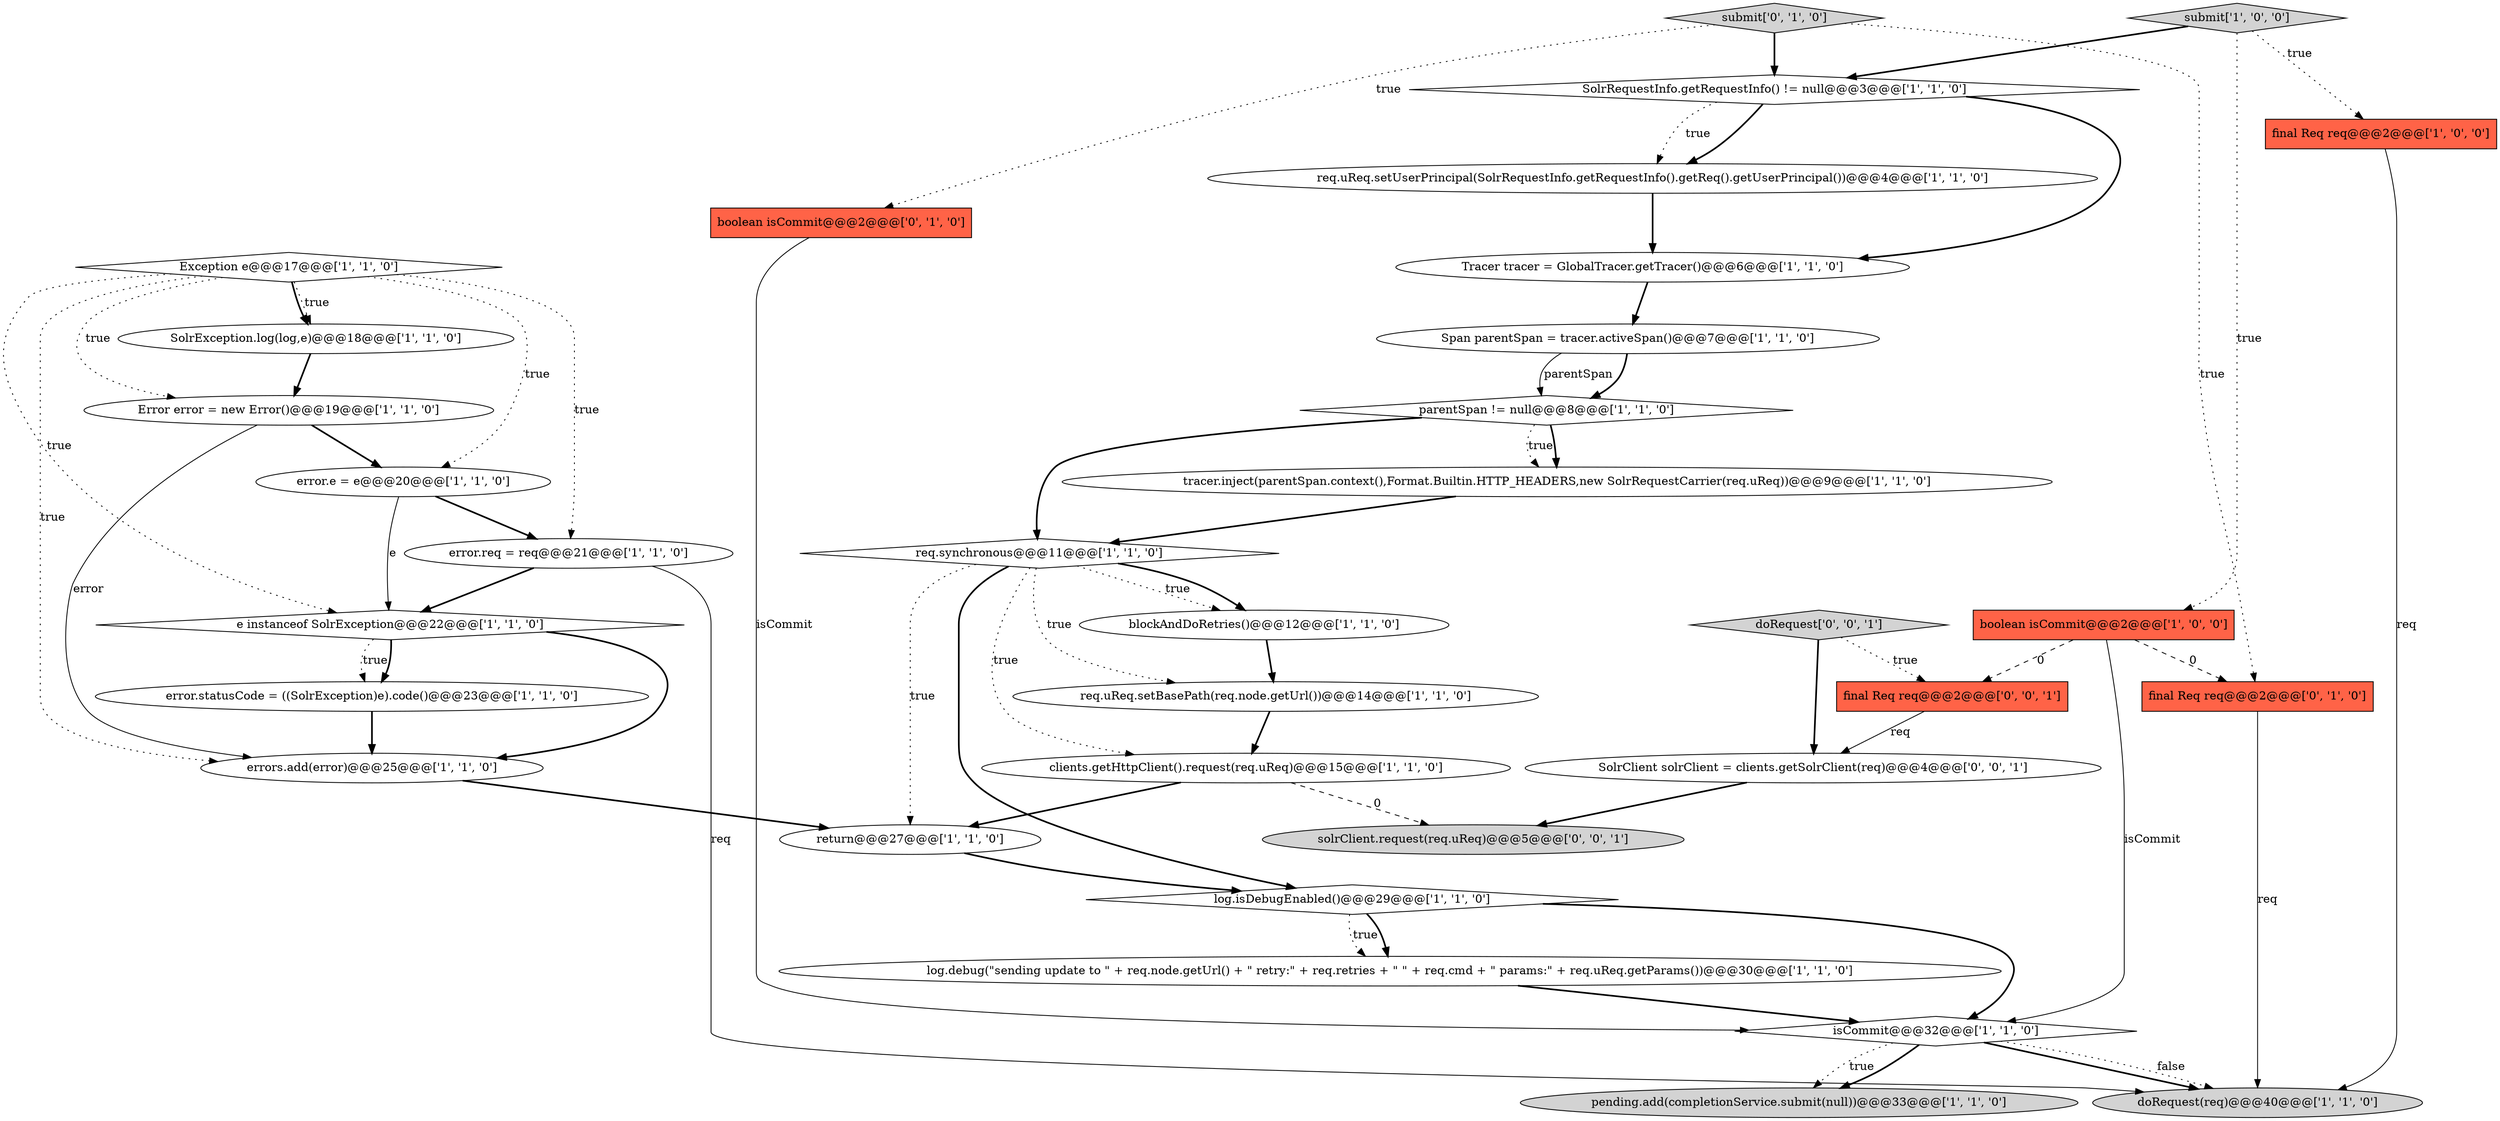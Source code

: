 digraph {
2 [style = filled, label = "log.isDebugEnabled()@@@29@@@['1', '1', '0']", fillcolor = white, shape = diamond image = "AAA0AAABBB1BBB"];
6 [style = filled, label = "Span parentSpan = tracer.activeSpan()@@@7@@@['1', '1', '0']", fillcolor = white, shape = ellipse image = "AAA0AAABBB1BBB"];
9 [style = filled, label = "submit['1', '0', '0']", fillcolor = lightgray, shape = diamond image = "AAA0AAABBB1BBB"];
10 [style = filled, label = "doRequest(req)@@@40@@@['1', '1', '0']", fillcolor = lightgray, shape = ellipse image = "AAA0AAABBB1BBB"];
33 [style = filled, label = "SolrClient solrClient = clients.getSolrClient(req)@@@4@@@['0', '0', '1']", fillcolor = white, shape = ellipse image = "AAA0AAABBB3BBB"];
25 [style = filled, label = "Error error = new Error()@@@19@@@['1', '1', '0']", fillcolor = white, shape = ellipse image = "AAA0AAABBB1BBB"];
22 [style = filled, label = "log.debug(\"sending update to \" + req.node.getUrl() + \" retry:\" + req.retries + \" \" + req.cmd + \" params:\" + req.uReq.getParams())@@@30@@@['1', '1', '0']", fillcolor = white, shape = ellipse image = "AAA0AAABBB1BBB"];
18 [style = filled, label = "SolrRequestInfo.getRequestInfo() != null@@@3@@@['1', '1', '0']", fillcolor = white, shape = diamond image = "AAA0AAABBB1BBB"];
0 [style = filled, label = "parentSpan != null@@@8@@@['1', '1', '0']", fillcolor = white, shape = diamond image = "AAA0AAABBB1BBB"];
31 [style = filled, label = "final Req req@@@2@@@['0', '0', '1']", fillcolor = tomato, shape = box image = "AAA0AAABBB3BBB"];
15 [style = filled, label = "req.uReq.setUserPrincipal(SolrRequestInfo.getRequestInfo().getReq().getUserPrincipal())@@@4@@@['1', '1', '0']", fillcolor = white, shape = ellipse image = "AAA0AAABBB1BBB"];
7 [style = filled, label = "Tracer tracer = GlobalTracer.getTracer()@@@6@@@['1', '1', '0']", fillcolor = white, shape = ellipse image = "AAA0AAABBB1BBB"];
5 [style = filled, label = "tracer.inject(parentSpan.context(),Format.Builtin.HTTP_HEADERS,new SolrRequestCarrier(req.uReq))@@@9@@@['1', '1', '0']", fillcolor = white, shape = ellipse image = "AAA0AAABBB1BBB"];
3 [style = filled, label = "blockAndDoRetries()@@@12@@@['1', '1', '0']", fillcolor = white, shape = ellipse image = "AAA0AAABBB1BBB"];
8 [style = filled, label = "errors.add(error)@@@25@@@['1', '1', '0']", fillcolor = white, shape = ellipse image = "AAA0AAABBB1BBB"];
21 [style = filled, label = "error.e = e@@@20@@@['1', '1', '0']", fillcolor = white, shape = ellipse image = "AAA0AAABBB1BBB"];
17 [style = filled, label = "isCommit@@@32@@@['1', '1', '0']", fillcolor = white, shape = diamond image = "AAA0AAABBB1BBB"];
29 [style = filled, label = "final Req req@@@2@@@['0', '1', '0']", fillcolor = tomato, shape = box image = "AAA1AAABBB2BBB"];
26 [style = filled, label = "return@@@27@@@['1', '1', '0']", fillcolor = white, shape = ellipse image = "AAA0AAABBB1BBB"];
14 [style = filled, label = "pending.add(completionService.submit(null))@@@33@@@['1', '1', '0']", fillcolor = lightgray, shape = ellipse image = "AAA0AAABBB1BBB"];
28 [style = filled, label = "submit['0', '1', '0']", fillcolor = lightgray, shape = diamond image = "AAA0AAABBB2BBB"];
11 [style = filled, label = "req.uReq.setBasePath(req.node.getUrl())@@@14@@@['1', '1', '0']", fillcolor = white, shape = ellipse image = "AAA0AAABBB1BBB"];
20 [style = filled, label = "SolrException.log(log,e)@@@18@@@['1', '1', '0']", fillcolor = white, shape = ellipse image = "AAA0AAABBB1BBB"];
24 [style = filled, label = "Exception e@@@17@@@['1', '1', '0']", fillcolor = white, shape = diamond image = "AAA0AAABBB1BBB"];
16 [style = filled, label = "error.statusCode = ((SolrException)e).code()@@@23@@@['1', '1', '0']", fillcolor = white, shape = ellipse image = "AAA0AAABBB1BBB"];
27 [style = filled, label = "boolean isCommit@@@2@@@['0', '1', '0']", fillcolor = tomato, shape = box image = "AAA0AAABBB2BBB"];
13 [style = filled, label = "e instanceof SolrException@@@22@@@['1', '1', '0']", fillcolor = white, shape = diamond image = "AAA0AAABBB1BBB"];
30 [style = filled, label = "doRequest['0', '0', '1']", fillcolor = lightgray, shape = diamond image = "AAA0AAABBB3BBB"];
32 [style = filled, label = "solrClient.request(req.uReq)@@@5@@@['0', '0', '1']", fillcolor = lightgray, shape = ellipse image = "AAA0AAABBB3BBB"];
19 [style = filled, label = "clients.getHttpClient().request(req.uReq)@@@15@@@['1', '1', '0']", fillcolor = white, shape = ellipse image = "AAA0AAABBB1BBB"];
1 [style = filled, label = "final Req req@@@2@@@['1', '0', '0']", fillcolor = tomato, shape = box image = "AAA0AAABBB1BBB"];
23 [style = filled, label = "boolean isCommit@@@2@@@['1', '0', '0']", fillcolor = tomato, shape = box image = "AAA1AAABBB1BBB"];
4 [style = filled, label = "error.req = req@@@21@@@['1', '1', '0']", fillcolor = white, shape = ellipse image = "AAA0AAABBB1BBB"];
12 [style = filled, label = "req.synchronous@@@11@@@['1', '1', '0']", fillcolor = white, shape = diamond image = "AAA0AAABBB1BBB"];
2->17 [style = bold, label=""];
17->10 [style = bold, label=""];
12->3 [style = dotted, label="true"];
13->16 [style = dotted, label="true"];
0->5 [style = dotted, label="true"];
28->18 [style = bold, label=""];
29->10 [style = solid, label="req"];
15->7 [style = bold, label=""];
2->22 [style = dotted, label="true"];
16->8 [style = bold, label=""];
24->25 [style = dotted, label="true"];
30->33 [style = bold, label=""];
23->17 [style = solid, label="isCommit"];
24->4 [style = dotted, label="true"];
0->12 [style = bold, label=""];
23->31 [style = dashed, label="0"];
4->13 [style = bold, label=""];
18->15 [style = bold, label=""];
18->15 [style = dotted, label="true"];
3->11 [style = bold, label=""];
17->14 [style = dotted, label="true"];
17->10 [style = dotted, label="false"];
6->0 [style = bold, label=""];
31->33 [style = solid, label="req"];
11->19 [style = bold, label=""];
23->29 [style = dashed, label="0"];
20->25 [style = bold, label=""];
13->16 [style = bold, label=""];
12->11 [style = dotted, label="true"];
24->20 [style = bold, label=""];
12->26 [style = dotted, label="true"];
28->29 [style = dotted, label="true"];
26->2 [style = bold, label=""];
12->2 [style = bold, label=""];
9->18 [style = bold, label=""];
5->12 [style = bold, label=""];
12->19 [style = dotted, label="true"];
17->14 [style = bold, label=""];
9->23 [style = dotted, label="true"];
21->13 [style = solid, label="e"];
19->26 [style = bold, label=""];
6->0 [style = solid, label="parentSpan"];
24->20 [style = dotted, label="true"];
7->6 [style = bold, label=""];
9->1 [style = dotted, label="true"];
4->10 [style = solid, label="req"];
22->17 [style = bold, label=""];
33->32 [style = bold, label=""];
12->3 [style = bold, label=""];
21->4 [style = bold, label=""];
28->27 [style = dotted, label="true"];
1->10 [style = solid, label="req"];
24->8 [style = dotted, label="true"];
13->8 [style = bold, label=""];
18->7 [style = bold, label=""];
2->22 [style = bold, label=""];
19->32 [style = dashed, label="0"];
24->21 [style = dotted, label="true"];
0->5 [style = bold, label=""];
30->31 [style = dotted, label="true"];
25->21 [style = bold, label=""];
25->8 [style = solid, label="error"];
27->17 [style = solid, label="isCommit"];
8->26 [style = bold, label=""];
24->13 [style = dotted, label="true"];
}
